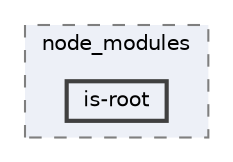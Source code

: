 digraph "pkiclassroomrescheduler/src/main/frontend/node_modules/is-root"
{
 // LATEX_PDF_SIZE
  bgcolor="transparent";
  edge [fontname=Helvetica,fontsize=10,labelfontname=Helvetica,labelfontsize=10];
  node [fontname=Helvetica,fontsize=10,shape=box,height=0.2,width=0.4];
  compound=true
  subgraph clusterdir_72953eda66ccb3a2722c28e1c3e6c23b {
    graph [ bgcolor="#edf0f7", pencolor="grey50", label="node_modules", fontname=Helvetica,fontsize=10 style="filled,dashed", URL="dir_72953eda66ccb3a2722c28e1c3e6c23b.html",tooltip=""]
  dir_9e091657b3af9a3e8c4e032cef21237a [label="is-root", fillcolor="#edf0f7", color="grey25", style="filled,bold", URL="dir_9e091657b3af9a3e8c4e032cef21237a.html",tooltip=""];
  }
}
